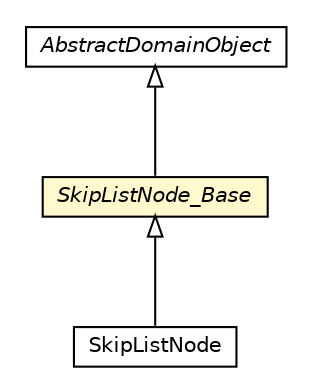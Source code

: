 #!/usr/local/bin/dot
#
# Class diagram 
# Generated by UMLGraph version 5.1 (http://www.umlgraph.org/)
#

digraph G {
	edge [fontname="Helvetica",fontsize=10,labelfontname="Helvetica",labelfontsize=10];
	node [fontname="Helvetica",fontsize=10,shape=plaintext];
	nodesep=0.25;
	ranksep=0.5;
	// pt.ist.fenixframework.core.AbstractDomainObject
	c29825 [label=<<table title="pt.ist.fenixframework.core.AbstractDomainObject" border="0" cellborder="1" cellspacing="0" cellpadding="2" port="p" href="../../AbstractDomainObject.html">
		<tr><td><table border="0" cellspacing="0" cellpadding="1">
<tr><td align="center" balign="center"><font face="Helvetica-Oblique"> AbstractDomainObject </font></td></tr>
		</table></td></tr>
		</table>>, fontname="Helvetica", fontcolor="black", fontsize=10.0];
	// pt.ist.fenixframework.core.adt.skiplist.SkipListNode_Base
	c29953 [label=<<table title="pt.ist.fenixframework.core.adt.skiplist.SkipListNode_Base" border="0" cellborder="1" cellspacing="0" cellpadding="2" port="p" bgcolor="lemonChiffon" href="./SkipListNode_Base.html">
		<tr><td><table border="0" cellspacing="0" cellpadding="1">
<tr><td align="center" balign="center"><font face="Helvetica-Oblique"> SkipListNode_Base </font></td></tr>
		</table></td></tr>
		</table>>, fontname="Helvetica", fontcolor="black", fontsize=10.0];
	// pt.ist.fenixframework.core.adt.skiplist.SkipListNode
	c29954 [label=<<table title="pt.ist.fenixframework.core.adt.skiplist.SkipListNode" border="0" cellborder="1" cellspacing="0" cellpadding="2" port="p" href="./SkipListNode.html">
		<tr><td><table border="0" cellspacing="0" cellpadding="1">
<tr><td align="center" balign="center"> SkipListNode </td></tr>
		</table></td></tr>
		</table>>, fontname="Helvetica", fontcolor="black", fontsize=10.0];
	//pt.ist.fenixframework.core.adt.skiplist.SkipListNode_Base extends pt.ist.fenixframework.core.AbstractDomainObject
	c29825:p -> c29953:p [dir=back,arrowtail=empty];
	//pt.ist.fenixframework.core.adt.skiplist.SkipListNode extends pt.ist.fenixframework.core.adt.skiplist.SkipListNode_Base
	c29953:p -> c29954:p [dir=back,arrowtail=empty];
}


